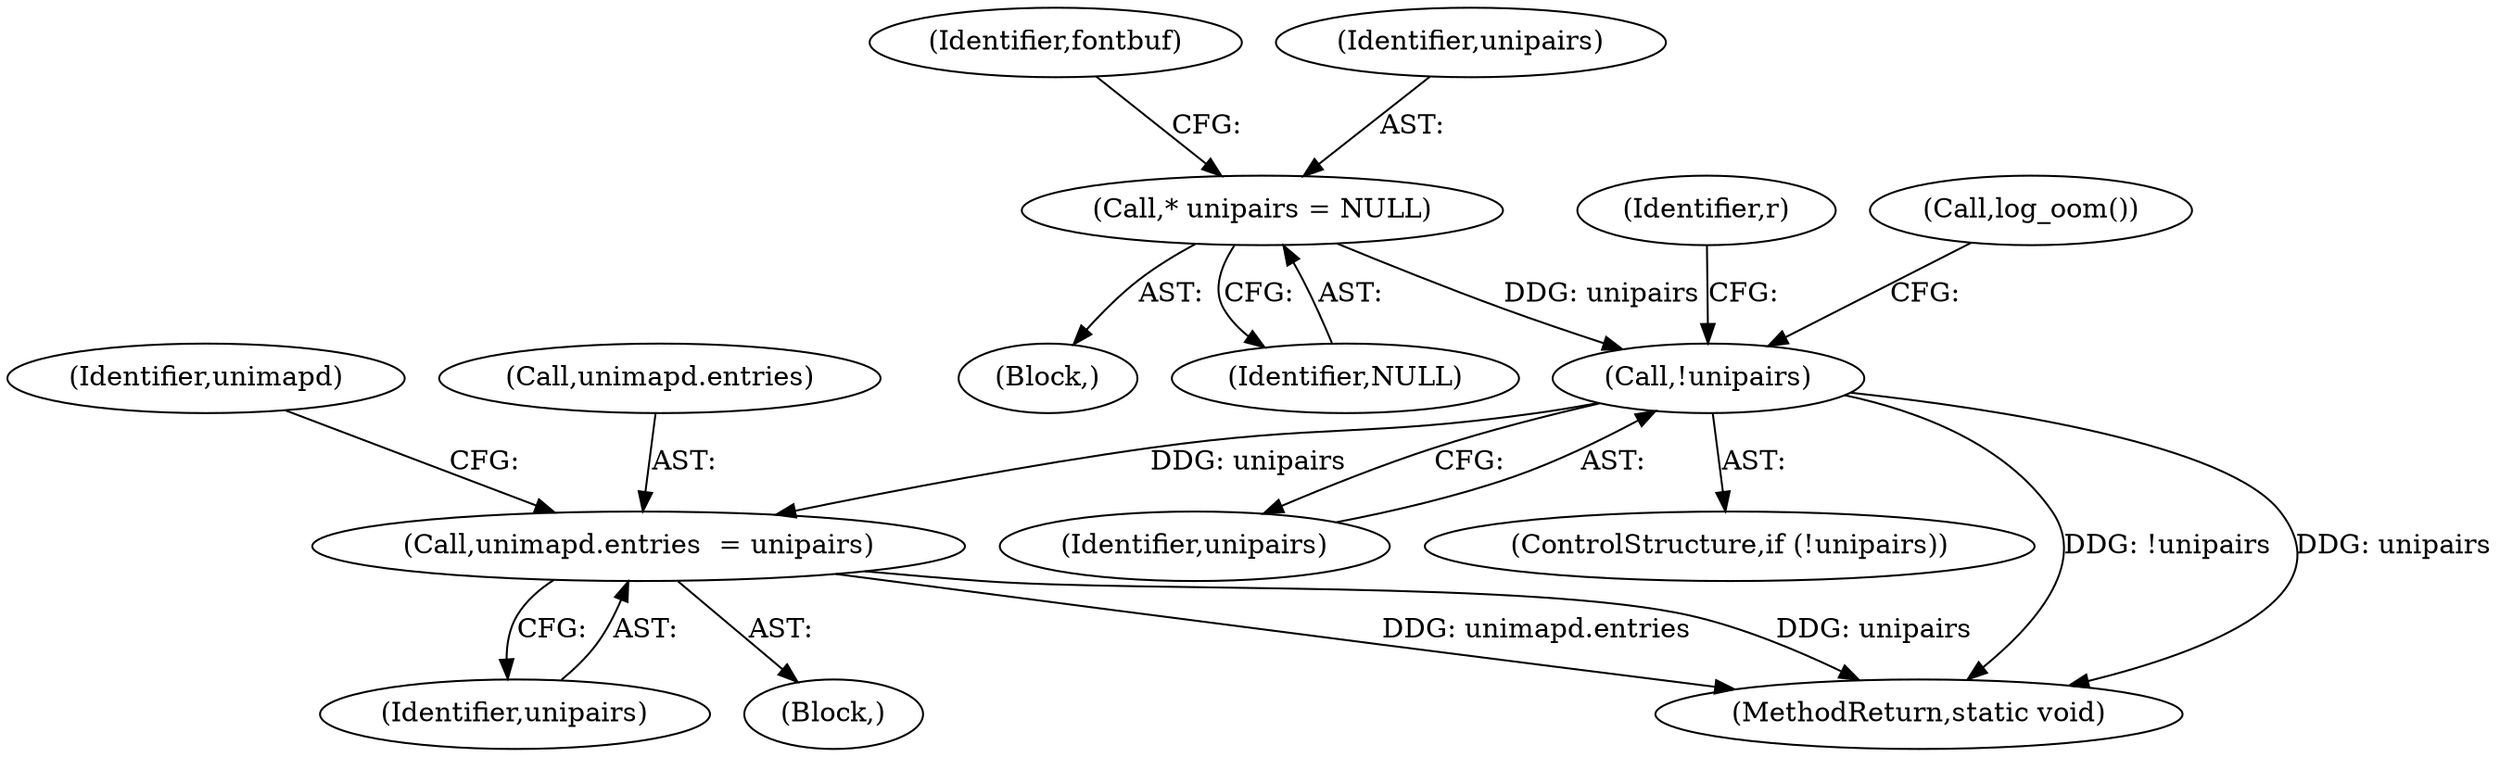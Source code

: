 digraph "0_systemd_9725f1a10f80f5e0ae7d9b60547458622aeb322f_1@pointer" {
"1000126" [label="(Call,!unipairs)"];
"1000116" [label="(Call,* unipairs = NULL)"];
"1000220" [label="(Call,unimapd.entries  = unipairs)"];
"1000224" [label="(Identifier,unipairs)"];
"1000127" [label="(Identifier,unipairs)"];
"1000111" [label="(Block,)"];
"1000227" [label="(Identifier,unimapd)"];
"1000118" [label="(Identifier,NULL)"];
"1000132" [label="(Identifier,r)"];
"1000121" [label="(Identifier,fontbuf)"];
"1000126" [label="(Call,!unipairs)"];
"1000221" [label="(Call,unimapd.entries)"];
"1000117" [label="(Identifier,unipairs)"];
"1000219" [label="(Block,)"];
"1000129" [label="(Call,log_oom())"];
"1000125" [label="(ControlStructure,if (!unipairs))"];
"1000116" [label="(Call,* unipairs = NULL)"];
"1000220" [label="(Call,unimapd.entries  = unipairs)"];
"1000399" [label="(MethodReturn,static void)"];
"1000126" -> "1000125"  [label="AST: "];
"1000126" -> "1000127"  [label="CFG: "];
"1000127" -> "1000126"  [label="AST: "];
"1000129" -> "1000126"  [label="CFG: "];
"1000132" -> "1000126"  [label="CFG: "];
"1000126" -> "1000399"  [label="DDG: !unipairs"];
"1000126" -> "1000399"  [label="DDG: unipairs"];
"1000116" -> "1000126"  [label="DDG: unipairs"];
"1000126" -> "1000220"  [label="DDG: unipairs"];
"1000116" -> "1000111"  [label="AST: "];
"1000116" -> "1000118"  [label="CFG: "];
"1000117" -> "1000116"  [label="AST: "];
"1000118" -> "1000116"  [label="AST: "];
"1000121" -> "1000116"  [label="CFG: "];
"1000220" -> "1000219"  [label="AST: "];
"1000220" -> "1000224"  [label="CFG: "];
"1000221" -> "1000220"  [label="AST: "];
"1000224" -> "1000220"  [label="AST: "];
"1000227" -> "1000220"  [label="CFG: "];
"1000220" -> "1000399"  [label="DDG: unimapd.entries"];
"1000220" -> "1000399"  [label="DDG: unipairs"];
}
